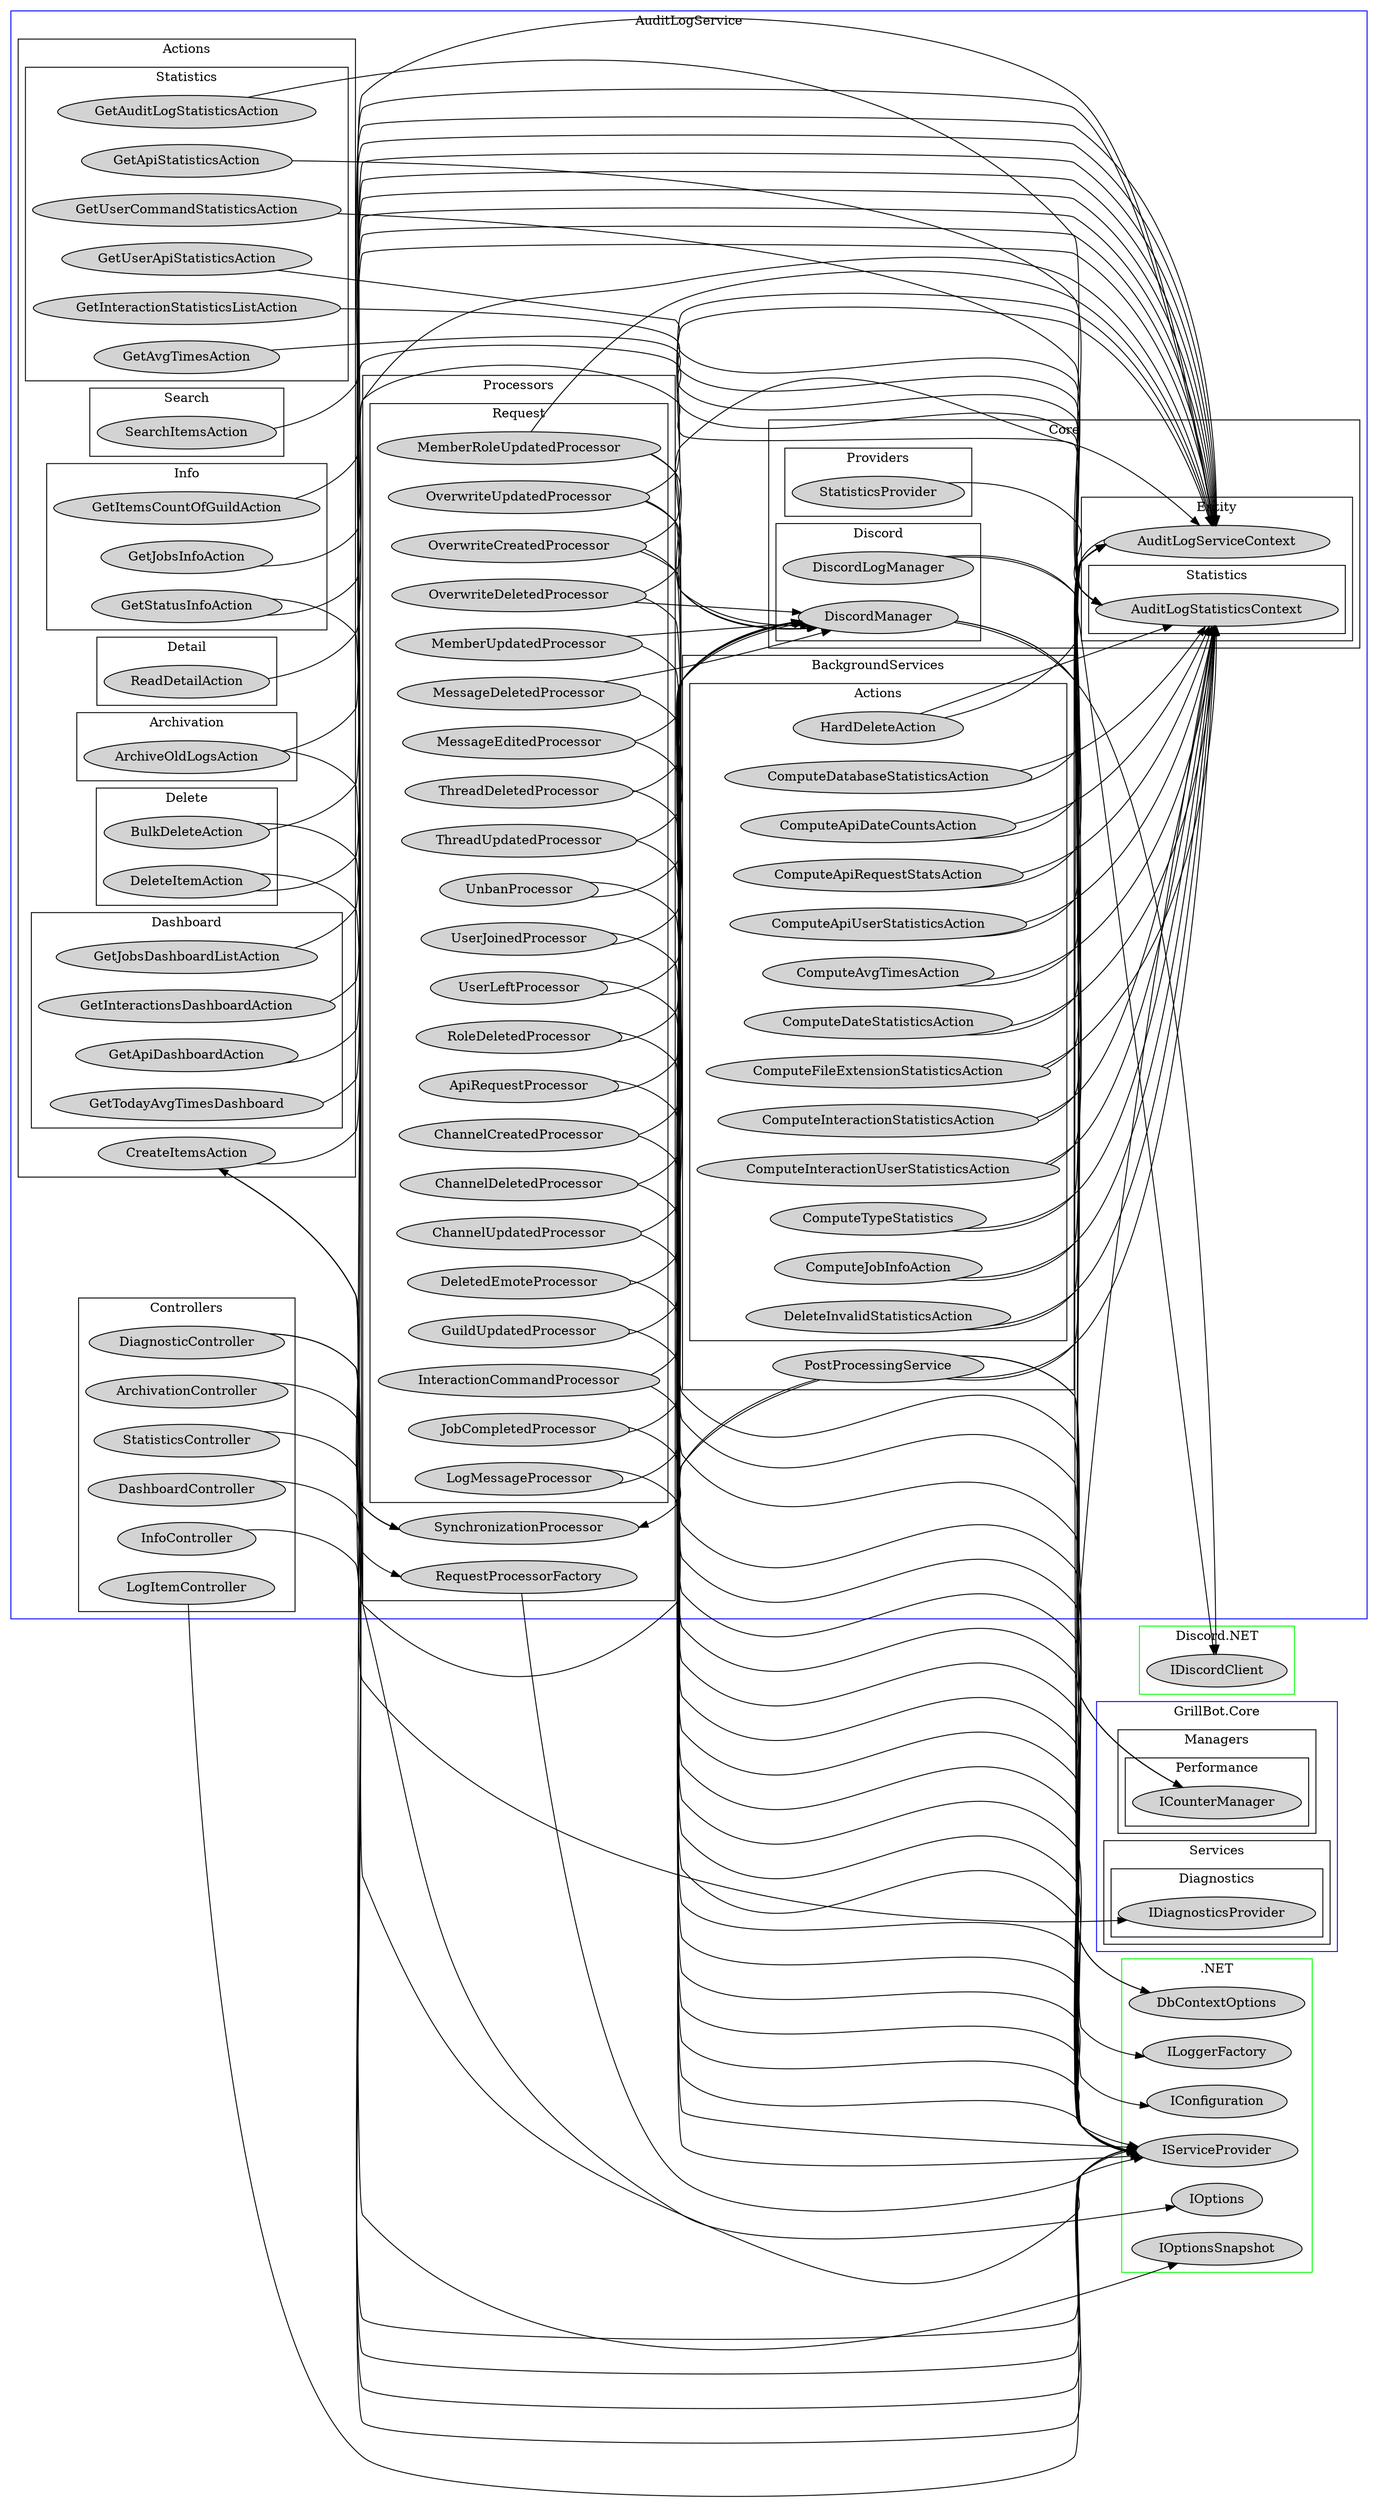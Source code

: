 digraph AuditLogService {
    rankdir=LR
	
	subgraph cluster_0 {
		node [style=filled];
		label = "AuditLogService";
		color=blue
		
        subgraph cluster_3_1 {
            node [style=filled];
            label="Actions";
            color=black;
            
            subgraph cluster_3_1_1 {
                node [style=filled];
                label="Archivation";
                color=black;
                
                ArchiveOldLogsAction
            }
            
            subgraph cluster_3_1_2 {
                node [style=filled];
                label="Dashboard";
                color=black;
                
                GetApiDashboardAction
                GetTodayAvgTimesDashboard
                GetInteractionsDashboardAction
                GetJobsDashboardListAction
            }
            
            subgraph cluster_3_1_3 {
                node [style=filled];
                label="Delete";
                color=black;
                
                DeleteItemAction
                BulkDeleteAction
            }
            
            subgraph cluster_3_1_4 {
                node [style=filled];
                label="Detail";
                color=black;
                
                ReadDetailAction
            }
            
            subgraph cluster_3_1_5 {
                node [style=filled];
                label="Info";
                color=black;
                
                GetJobsInfoAction
                GetItemsCountOfGuildAction
                GetStatusInfoAction
            }
            
            subgraph cluster_3_1_6 {
                node [style=filled];
                label="Search";
                color=black;
                
                SearchItemsAction
            }
            
            subgraph cluster_3_1_7 {
                node [style=filled];
                label="Statistics";
                color=black;
                
                GetApiStatisticsAction
                GetAuditLogStatisticsAction
                GetAvgTimesAction
                GetInteractionStatisticsListAction
                GetUserApiStatisticsAction
                GetUserCommandStatisticsAction
            }
            
            CreateItemsAction
        }
        
        subgraph cluster_3_2 {
            node [style=filled];
            label="BackgroundServices";
            color=black;
            
            subgraph cluster_3_2_1 {
                node [style=filled];
                label="Actions";
                color=black;
                
                ComputeApiDateCountsAction
                ComputeApiRequestStatsAction
                ComputeApiUserStatisticsAction
                ComputeAvgTimesAction
                ComputeDateStatisticsAction
                ComputeFileExtensionStatisticsAction
                ComputeInteractionStatisticsAction
                ComputeInteractionUserStatisticsAction
                ComputeTypeStatistics
                ComputeJobInfoAction
                DeleteInvalidStatisticsAction
                HardDeleteAction
                ComputeDatabaseStatisticsAction
            }
            
            PostProcessingService
        }
        
        subgraph cluster_3_3 {
            node [style=filled];
            label="Controllers";
            color=black;
            
            ArchivationController
            DashboardController
            DiagnosticController
            InfoController
            LogItemController
            StatisticsController
        }
        
        subgraph cluster_3_4 {
            node [style=filled];
            label="Core"
            color=black
            
            subgraph cluster_3_4_1 {
                node [style=filled];
                label="Discord"
                color=black;
                
                DiscordLogManager
                DiscordManager
            }
            
            subgraph cluster_3_4_2 {
                node [style=filled];
                label="Entity"
                color=black;
                
                AuditLogServiceContext
                
                subgraph cluster_3_4_2_1 {
                    node [style=filled];
                    label="Statistics"
                    color=black;
                
                    AuditLogStatisticsContext
                }
            }
            
            subgraph cluster_3_4_3 {
                node [style=filled];
                label="Providers"
                color=black;
                
                StatisticsProvider
            }
        }
        
        subgraph cluster_3_5 {
            node [style=filled];
            label="Processors"
            color=black
            
            subgraph cluster_3_5_1 {
                node [style=filled];
                label="Request"
                color=black
            
                ApiRequestProcessor
                ChannelCreatedProcessor
                ChannelDeletedProcessor
                ChannelUpdatedProcessor
                DeletedEmoteProcessor
                GuildUpdatedProcessor
                InteractionCommandProcessor
                JobCompletedProcessor
                LogMessageProcessor
                MemberRoleUpdatedProcessor
                MemberUpdatedProcessor
                MessageDeletedProcessor
                MessageEditedProcessor
                OverwriteCreatedProcessor
                OverwriteDeletedProcessor
                OverwriteUpdatedProcessor
                ThreadDeletedProcessor
                ThreadUpdatedProcessor
                UnbanProcessor
                UserJoinedProcessor
                UserLeftProcessor
                RoleDeletedProcessor
            }
            
            RequestProcessorFactory
            SynchronizationProcessor
        }
	}
	
	subgraph cluster_4 {
	    node [style=filled];
	    label = "GrillBot.Core";
	    color=blue
	    
	    subgraph cluster_4_1 {
	        node [style=filled];
            label="Managers";
            color=black;
            
            subgraph cluster_4_1_2 {
	            node [style=filled];
                label="Performance";
                color=black;
                
                ICounterManager
	        }
	    }
	    
	    subgraph cluster_4_2 {
	        node [style=filled];
            label="Services";
            color=black;
	        
	        subgraph cluster_4_3 {
	            node [style=filled];
                label="Diagnostics";
                color=black;
	            
	            IDiagnosticsProvider
	        }
	    }
	}
	
	subgraph cluster_100 {
	    node[style=filled];
	    label = ".NET"
	    color=green
	    
	    IServiceProvider
	    DbContextOptions
	    ILoggerFactory
	    IOptionsSnapshot
	    IConfiguration
	    IOptions
	}
	
	subgraph cluster_200 {
	    node[style=filled];
	    label = "Discord.NET"
	    color=green
	    
	    IDiscordClient
	}
	
    ArchiveOldLogsAction -> { IOptionsSnapshot AuditLogServiceContext }
    ReadDetailAction -> { AuditLogServiceContext }
    GetJobsInfoAction -> { AuditLogStatisticsContext }
    SearchItemsAction -> { AuditLogServiceContext }
    GetApiStatisticsAction -> { AuditLogStatisticsContext }
    GetAuditLogStatisticsAction -> { AuditLogStatisticsContext }
    GetAvgTimesAction -> { AuditLogStatisticsContext }
    GetInteractionStatisticsListAction -> { AuditLogStatisticsContext }
    GetUserApiStatisticsAction -> { AuditLogStatisticsContext }
    GetUserCommandStatisticsAction -> { AuditLogStatisticsContext }
    CreateItemsAction -> { AuditLogServiceContext RequestProcessorFactory SynchronizationProcessor }
    DeleteItemAction -> { AuditLogServiceContext SynchronizationProcessor }
    ArchivationController -> { IServiceProvider }
    DiagnosticController -> { IDiagnosticsProvider IServiceProvider }
    InfoController -> { IServiceProvider }
    LogItemController -> { IServiceProvider }
    StatisticsController -> { IServiceProvider }
    DiscordLogManager -> { IDiscordClient ILoggerFactory }
    DiscordManager -> { IDiscordClient IConfiguration ICounterManager }
    AuditLogServiceContext -> { DbContextOptions }
    StatisticsProvider -> { AuditLogStatisticsContext }
    { ApiRequestProcessor ChannelCreatedProcessor ChannelDeletedProcessor ChannelUpdatedProcessor DeletedEmoteProcessor GuildUpdatedProcessor InteractionCommandProcessor JobCompletedProcessor LogMessageProcessor MemberUpdatedProcessor MessageDeletedProcessor MessageEditedProcessor ThreadDeletedProcessor ThreadUpdatedProcessor UnbanProcessor UserJoinedProcessor UserLeftProcessor RoleDeletedProcessor } -> { IServiceProvider DiscordManager }
    { MemberRoleUpdatedProcessor OverwriteCreatedProcessor OverwriteDeletedProcessor OverwriteUpdatedProcessor } -> { IServiceProvider AuditLogServiceContext DiscordManager }
    RequestProcessorFactory -> { IServiceProvider }
    GetItemsCountOfGuildAction -> { AuditLogServiceContext }
    GetApiDashboardAction -> { AuditLogServiceContext }
    GetTodayAvgTimesDashboard -> { AuditLogStatisticsContext }
    GetInteractionsDashboardAction -> { AuditLogServiceContext }
    GetJobsDashboardListAction -> { AuditLogServiceContext }
    DashboardController -> { IServiceProvider }
    GetStatusInfoAction -> { AuditLogServiceContext IOptions }
    { ComputeApiDateCountsAction ComputeApiRequestStatsAction ComputeApiUserStatisticsAction ComputeAvgTimesAction ComputeDateStatisticsAction ComputeFileExtensionStatisticsAction ComputeInteractionStatisticsAction ComputeInteractionUserStatisticsAction ComputeTypeStatistics DeleteInvalidStatisticsAction HardDeleteAction ComputeJobInfoAction ComputeDatabaseStatisticsAction } -> { AuditLogServiceContext AuditLogStatisticsContext }
    PostProcessingService -> { IServiceProvider ICounterManager CreateItemsAction AuditLogServiceContext AuditLogStatisticsContext SynchronizationProcessor }
    AuditLogStatisticsContext -> { DbContextOptions }
    BulkDeleteAction -> { AuditLogServiceContext SynchronizationProcessor }
}
